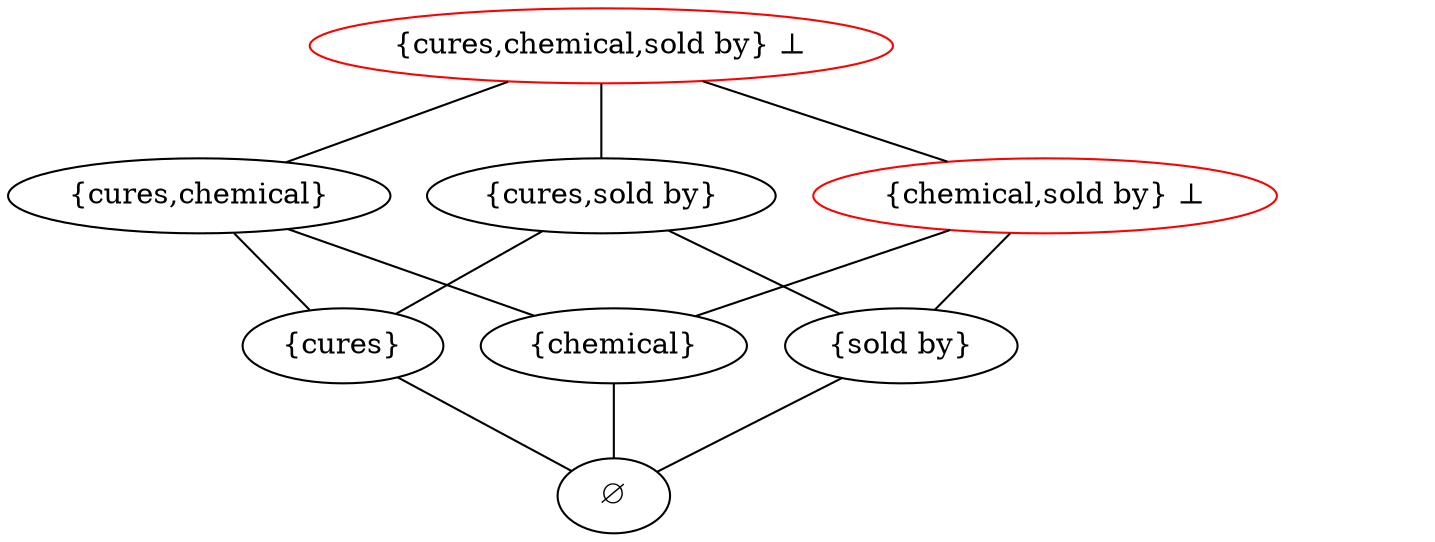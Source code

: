 digraph example {
  edge [arrowhead="none"];

  xyz  [color=red,label=<{cures,chemical,sold by} ⊥>];
  xy   [label="{cures,chemical}"];
  xz   [label="{cures,sold by}"];
  yz   [color=red,label=<{chemical,sold by} ⊥>];
  x    [label="{cures}"];
  y    [label="{chemical}"];
  z    [label="{sold by}"];
  zero [label="∅"];

  {rank=same; r1 xyz}
  {rank=same; r2 xy xz yz}
  {rank=same; r3 x y z}
  {rank=same; r4 zero}

  r1 [label="",shape="none"];
  r2 [label="",shape="none"];
  r3 [label="",shape="none"];
  r4 [label="",shape="none"];

  xyz -> xy;
  xyz -> xz;
  xyz -> yz;
  xy  -> x;
  xy  -> y;
  xz  -> x;
  xz  -> z;
  yz  -> y;
  yz  -> z;
  x   -> zero;
  y   -> zero;
  z   -> zero;
}
